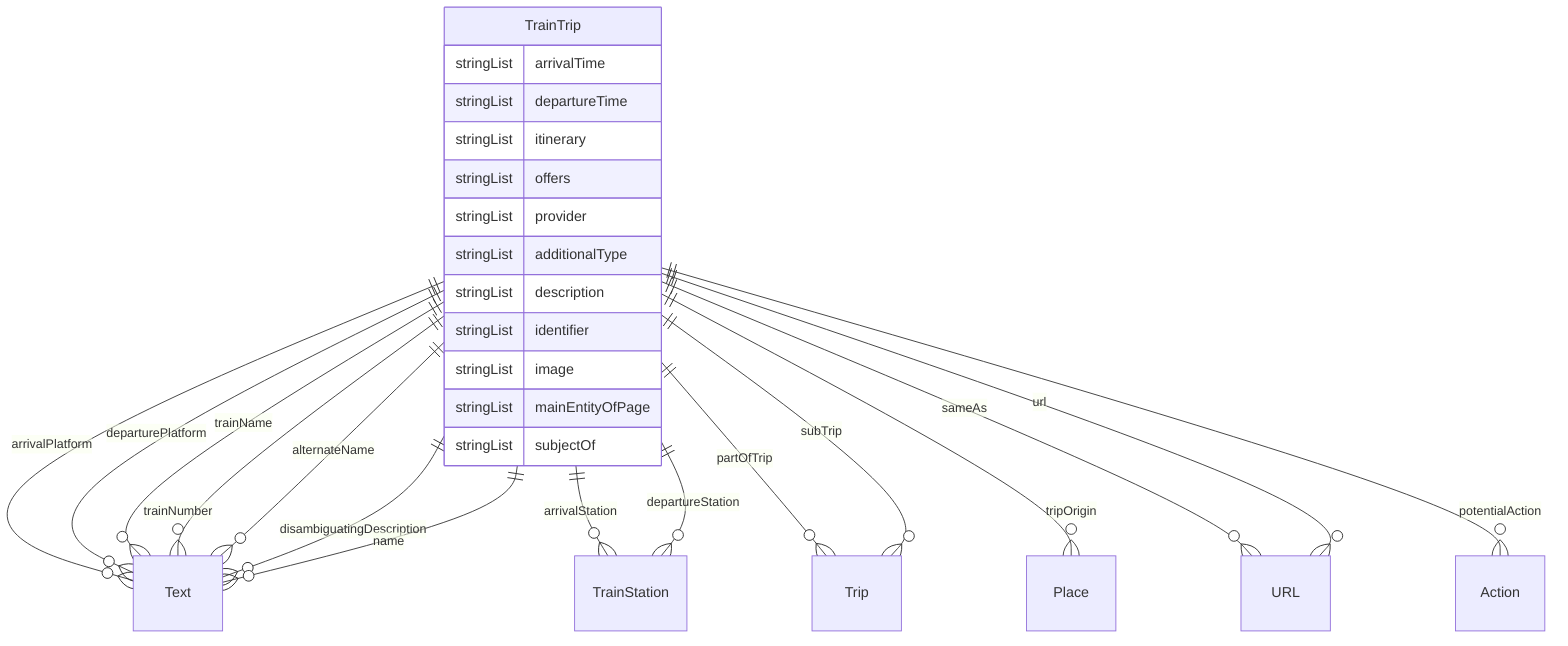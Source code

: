 erDiagram
TrainTrip {
    stringList arrivalTime  
    stringList departureTime  
    stringList itinerary  
    stringList offers  
    stringList provider  
    stringList additionalType  
    stringList description  
    stringList identifier  
    stringList image  
    stringList mainEntityOfPage  
    stringList subjectOf  
}

TrainTrip ||--}o Text : "arrivalPlatform"
TrainTrip ||--}o TrainStation : "arrivalStation"
TrainTrip ||--}o Text : "departurePlatform"
TrainTrip ||--}o TrainStation : "departureStation"
TrainTrip ||--}o Text : "trainName"
TrainTrip ||--}o Text : "trainNumber"
TrainTrip ||--}o Trip : "partOfTrip"
TrainTrip ||--}o Trip : "subTrip"
TrainTrip ||--}o Place : "tripOrigin"
TrainTrip ||--}o Text : "alternateName"
TrainTrip ||--}o Text : "disambiguatingDescription"
TrainTrip ||--}o Text : "name"
TrainTrip ||--}o URL : "sameAs"
TrainTrip ||--}o Action : "potentialAction"
TrainTrip ||--}o URL : "url"